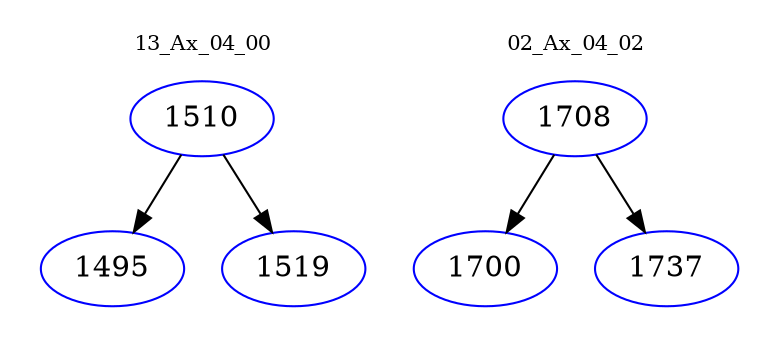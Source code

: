 digraph{
subgraph cluster_0 {
color = white
label = "13_Ax_04_00";
fontsize=10;
T0_1510 [label="1510", color="blue"]
T0_1510 -> T0_1495 [color="black"]
T0_1495 [label="1495", color="blue"]
T0_1510 -> T0_1519 [color="black"]
T0_1519 [label="1519", color="blue"]
}
subgraph cluster_1 {
color = white
label = "02_Ax_04_02";
fontsize=10;
T1_1708 [label="1708", color="blue"]
T1_1708 -> T1_1700 [color="black"]
T1_1700 [label="1700", color="blue"]
T1_1708 -> T1_1737 [color="black"]
T1_1737 [label="1737", color="blue"]
}
}
